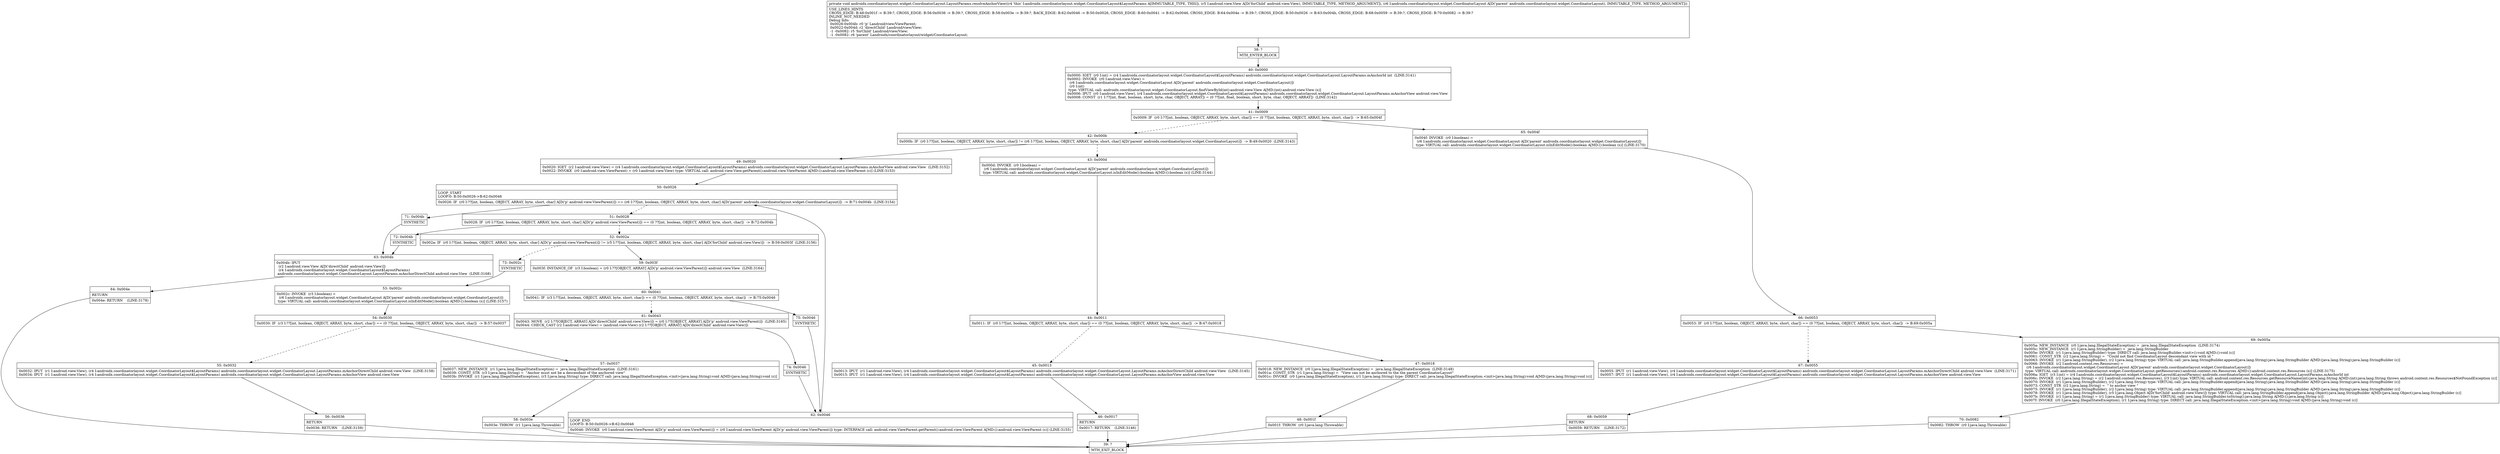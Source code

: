 digraph "CFG forandroidx.coordinatorlayout.widget.CoordinatorLayout.LayoutParams.resolveAnchorView(Landroid\/view\/View;Landroidx\/coordinatorlayout\/widget\/CoordinatorLayout;)V" {
Node_38 [shape=record,label="{38\:\ ?|MTH_ENTER_BLOCK\l}"];
Node_40 [shape=record,label="{40\:\ 0x0000|0x0000: IGET  (r0 I:int) = (r4 I:androidx.coordinatorlayout.widget.CoordinatorLayout$LayoutParams) androidx.coordinatorlayout.widget.CoordinatorLayout.LayoutParams.mAnchorId int  (LINE:3141)\l0x0002: INVOKE  (r0 I:android.view.View) = \l  (r6 I:androidx.coordinatorlayout.widget.CoordinatorLayout A[D('parent' androidx.coordinatorlayout.widget.CoordinatorLayout)])\l  (r0 I:int)\l type: VIRTUAL call: androidx.coordinatorlayout.widget.CoordinatorLayout.findViewById(int):android.view.View A[MD:(int):android.view.View (s)]\l0x0006: IPUT  (r0 I:android.view.View), (r4 I:androidx.coordinatorlayout.widget.CoordinatorLayout$LayoutParams) androidx.coordinatorlayout.widget.CoordinatorLayout.LayoutParams.mAnchorView android.view.View \l0x0008: CONST  (r1 I:??[int, float, boolean, short, byte, char, OBJECT, ARRAY]) = (0 ??[int, float, boolean, short, byte, char, OBJECT, ARRAY])  (LINE:3142)\l}"];
Node_41 [shape=record,label="{41\:\ 0x0009|0x0009: IF  (r0 I:??[int, boolean, OBJECT, ARRAY, byte, short, char]) == (0 ??[int, boolean, OBJECT, ARRAY, byte, short, char])  \-\> B:65:0x004f \l}"];
Node_42 [shape=record,label="{42\:\ 0x000b|0x000b: IF  (r0 I:??[int, boolean, OBJECT, ARRAY, byte, short, char]) != (r6 I:??[int, boolean, OBJECT, ARRAY, byte, short, char] A[D('parent' androidx.coordinatorlayout.widget.CoordinatorLayout)])  \-\> B:49:0x0020  (LINE:3143)\l}"];
Node_43 [shape=record,label="{43\:\ 0x000d|0x000d: INVOKE  (r0 I:boolean) = \l  (r6 I:androidx.coordinatorlayout.widget.CoordinatorLayout A[D('parent' androidx.coordinatorlayout.widget.CoordinatorLayout)])\l type: VIRTUAL call: androidx.coordinatorlayout.widget.CoordinatorLayout.isInEditMode():boolean A[MD:():boolean (s)] (LINE:3144)\l}"];
Node_44 [shape=record,label="{44\:\ 0x0011|0x0011: IF  (r0 I:??[int, boolean, OBJECT, ARRAY, byte, short, char]) == (0 ??[int, boolean, OBJECT, ARRAY, byte, short, char])  \-\> B:47:0x0018 \l}"];
Node_45 [shape=record,label="{45\:\ 0x0013|0x0013: IPUT  (r1 I:android.view.View), (r4 I:androidx.coordinatorlayout.widget.CoordinatorLayout$LayoutParams) androidx.coordinatorlayout.widget.CoordinatorLayout.LayoutParams.mAnchorDirectChild android.view.View  (LINE:3145)\l0x0015: IPUT  (r1 I:android.view.View), (r4 I:androidx.coordinatorlayout.widget.CoordinatorLayout$LayoutParams) androidx.coordinatorlayout.widget.CoordinatorLayout.LayoutParams.mAnchorView android.view.View \l}"];
Node_46 [shape=record,label="{46\:\ 0x0017|RETURN\l|0x0017: RETURN    (LINE:3146)\l}"];
Node_39 [shape=record,label="{39\:\ ?|MTH_EXIT_BLOCK\l}"];
Node_47 [shape=record,label="{47\:\ 0x0018|0x0018: NEW_INSTANCE  (r0 I:java.lang.IllegalStateException) =  java.lang.IllegalStateException  (LINE:3148)\l0x001a: CONST_STR  (r1 I:java.lang.String) =  \"View can not be anchored to the the parent CoordinatorLayout\" \l0x001c: INVOKE  (r0 I:java.lang.IllegalStateException), (r1 I:java.lang.String) type: DIRECT call: java.lang.IllegalStateException.\<init\>(java.lang.String):void A[MD:(java.lang.String):void (c)]\l}"];
Node_48 [shape=record,label="{48\:\ 0x001f|0x001f: THROW  (r0 I:java.lang.Throwable) \l}"];
Node_49 [shape=record,label="{49\:\ 0x0020|0x0020: IGET  (r2 I:android.view.View) = (r4 I:androidx.coordinatorlayout.widget.CoordinatorLayout$LayoutParams) androidx.coordinatorlayout.widget.CoordinatorLayout.LayoutParams.mAnchorView android.view.View  (LINE:3152)\l0x0022: INVOKE  (r0 I:android.view.ViewParent) = (r0 I:android.view.View) type: VIRTUAL call: android.view.View.getParent():android.view.ViewParent A[MD:():android.view.ViewParent (c)] (LINE:3153)\l}"];
Node_50 [shape=record,label="{50\:\ 0x0026|LOOP_START\lLOOP:0: B:50:0x0026\-\>B:62:0x0046\l|0x0026: IF  (r0 I:??[int, boolean, OBJECT, ARRAY, byte, short, char] A[D('p' android.view.ViewParent)]) == (r6 I:??[int, boolean, OBJECT, ARRAY, byte, short, char] A[D('parent' androidx.coordinatorlayout.widget.CoordinatorLayout)])  \-\> B:71:0x004b  (LINE:3154)\l}"];
Node_51 [shape=record,label="{51\:\ 0x0028|0x0028: IF  (r0 I:??[int, boolean, OBJECT, ARRAY, byte, short, char] A[D('p' android.view.ViewParent)]) == (0 ??[int, boolean, OBJECT, ARRAY, byte, short, char])  \-\> B:72:0x004b \l}"];
Node_52 [shape=record,label="{52\:\ 0x002a|0x002a: IF  (r0 I:??[int, boolean, OBJECT, ARRAY, byte, short, char] A[D('p' android.view.ViewParent)]) != (r5 I:??[int, boolean, OBJECT, ARRAY, byte, short, char] A[D('forChild' android.view.View)])  \-\> B:59:0x003f  (LINE:3156)\l}"];
Node_59 [shape=record,label="{59\:\ 0x003f|0x003f: INSTANCE_OF  (r3 I:boolean) = (r0 I:??[OBJECT, ARRAY] A[D('p' android.view.ViewParent)]) android.view.View  (LINE:3164)\l}"];
Node_60 [shape=record,label="{60\:\ 0x0041|0x0041: IF  (r3 I:??[int, boolean, OBJECT, ARRAY, byte, short, char]) == (0 ??[int, boolean, OBJECT, ARRAY, byte, short, char])  \-\> B:75:0x0046 \l}"];
Node_61 [shape=record,label="{61\:\ 0x0043|0x0043: MOVE  (r2 I:??[OBJECT, ARRAY] A[D('directChild' android.view.View)]) = (r0 I:??[OBJECT, ARRAY] A[D('p' android.view.ViewParent)])  (LINE:3165)\l0x0044: CHECK_CAST (r2 I:android.view.View) = (android.view.View) (r2 I:??[OBJECT, ARRAY] A[D('directChild' android.view.View)]) \l}"];
Node_74 [shape=record,label="{74\:\ 0x0046|SYNTHETIC\l}"];
Node_62 [shape=record,label="{62\:\ 0x0046|LOOP_END\lLOOP:0: B:50:0x0026\-\>B:62:0x0046\l|0x0046: INVOKE  (r0 I:android.view.ViewParent A[D('p' android.view.ViewParent)]) = (r0 I:android.view.ViewParent A[D('p' android.view.ViewParent)]) type: INTERFACE call: android.view.ViewParent.getParent():android.view.ViewParent A[MD:():android.view.ViewParent (c)] (LINE:3155)\l}"];
Node_75 [shape=record,label="{75\:\ 0x0046|SYNTHETIC\l}"];
Node_73 [shape=record,label="{73\:\ 0x002c|SYNTHETIC\l}"];
Node_53 [shape=record,label="{53\:\ 0x002c|0x002c: INVOKE  (r3 I:boolean) = \l  (r6 I:androidx.coordinatorlayout.widget.CoordinatorLayout A[D('parent' androidx.coordinatorlayout.widget.CoordinatorLayout)])\l type: VIRTUAL call: androidx.coordinatorlayout.widget.CoordinatorLayout.isInEditMode():boolean A[MD:():boolean (s)] (LINE:3157)\l}"];
Node_54 [shape=record,label="{54\:\ 0x0030|0x0030: IF  (r3 I:??[int, boolean, OBJECT, ARRAY, byte, short, char]) == (0 ??[int, boolean, OBJECT, ARRAY, byte, short, char])  \-\> B:57:0x0037 \l}"];
Node_55 [shape=record,label="{55\:\ 0x0032|0x0032: IPUT  (r1 I:android.view.View), (r4 I:androidx.coordinatorlayout.widget.CoordinatorLayout$LayoutParams) androidx.coordinatorlayout.widget.CoordinatorLayout.LayoutParams.mAnchorDirectChild android.view.View  (LINE:3158)\l0x0034: IPUT  (r1 I:android.view.View), (r4 I:androidx.coordinatorlayout.widget.CoordinatorLayout$LayoutParams) androidx.coordinatorlayout.widget.CoordinatorLayout.LayoutParams.mAnchorView android.view.View \l}"];
Node_56 [shape=record,label="{56\:\ 0x0036|RETURN\l|0x0036: RETURN    (LINE:3159)\l}"];
Node_57 [shape=record,label="{57\:\ 0x0037|0x0037: NEW_INSTANCE  (r1 I:java.lang.IllegalStateException) =  java.lang.IllegalStateException  (LINE:3161)\l0x0039: CONST_STR  (r3 I:java.lang.String) =  \"Anchor must not be a descendant of the anchored view\" \l0x003b: INVOKE  (r1 I:java.lang.IllegalStateException), (r3 I:java.lang.String) type: DIRECT call: java.lang.IllegalStateException.\<init\>(java.lang.String):void A[MD:(java.lang.String):void (c)]\l}"];
Node_58 [shape=record,label="{58\:\ 0x003e|0x003e: THROW  (r1 I:java.lang.Throwable) \l}"];
Node_72 [shape=record,label="{72\:\ 0x004b|SYNTHETIC\l}"];
Node_63 [shape=record,label="{63\:\ 0x004b|0x004b: IPUT  \l  (r2 I:android.view.View A[D('directChild' android.view.View)])\l  (r4 I:androidx.coordinatorlayout.widget.CoordinatorLayout$LayoutParams)\l androidx.coordinatorlayout.widget.CoordinatorLayout.LayoutParams.mAnchorDirectChild android.view.View  (LINE:3168)\l}"];
Node_64 [shape=record,label="{64\:\ 0x004e|RETURN\l|0x004e: RETURN    (LINE:3178)\l}"];
Node_71 [shape=record,label="{71\:\ 0x004b|SYNTHETIC\l}"];
Node_65 [shape=record,label="{65\:\ 0x004f|0x004f: INVOKE  (r0 I:boolean) = \l  (r6 I:androidx.coordinatorlayout.widget.CoordinatorLayout A[D('parent' androidx.coordinatorlayout.widget.CoordinatorLayout)])\l type: VIRTUAL call: androidx.coordinatorlayout.widget.CoordinatorLayout.isInEditMode():boolean A[MD:():boolean (s)] (LINE:3170)\l}"];
Node_66 [shape=record,label="{66\:\ 0x0053|0x0053: IF  (r0 I:??[int, boolean, OBJECT, ARRAY, byte, short, char]) == (0 ??[int, boolean, OBJECT, ARRAY, byte, short, char])  \-\> B:69:0x005a \l}"];
Node_67 [shape=record,label="{67\:\ 0x0055|0x0055: IPUT  (r1 I:android.view.View), (r4 I:androidx.coordinatorlayout.widget.CoordinatorLayout$LayoutParams) androidx.coordinatorlayout.widget.CoordinatorLayout.LayoutParams.mAnchorDirectChild android.view.View  (LINE:3171)\l0x0057: IPUT  (r1 I:android.view.View), (r4 I:androidx.coordinatorlayout.widget.CoordinatorLayout$LayoutParams) androidx.coordinatorlayout.widget.CoordinatorLayout.LayoutParams.mAnchorView android.view.View \l}"];
Node_68 [shape=record,label="{68\:\ 0x0059|RETURN\l|0x0059: RETURN    (LINE:3172)\l}"];
Node_69 [shape=record,label="{69\:\ 0x005a|0x005a: NEW_INSTANCE  (r0 I:java.lang.IllegalStateException) =  java.lang.IllegalStateException  (LINE:3174)\l0x005c: NEW_INSTANCE  (r1 I:java.lang.StringBuilder) =  java.lang.StringBuilder \l0x005e: INVOKE  (r1 I:java.lang.StringBuilder) type: DIRECT call: java.lang.StringBuilder.\<init\>():void A[MD:():void (c)]\l0x0061: CONST_STR  (r2 I:java.lang.String) =  \"Could not find CoordinatorLayout descendant view with id \" \l0x0063: INVOKE  (r1 I:java.lang.StringBuilder), (r2 I:java.lang.String) type: VIRTUAL call: java.lang.StringBuilder.append(java.lang.String):java.lang.StringBuilder A[MD:(java.lang.String):java.lang.StringBuilder (c)]\l0x0066: INVOKE  (r2 I:android.content.res.Resources) = \l  (r6 I:androidx.coordinatorlayout.widget.CoordinatorLayout A[D('parent' androidx.coordinatorlayout.widget.CoordinatorLayout)])\l type: VIRTUAL call: androidx.coordinatorlayout.widget.CoordinatorLayout.getResources():android.content.res.Resources A[MD:():android.content.res.Resources (s)] (LINE:3175)\l0x006a: IGET  (r3 I:int) = (r4 I:androidx.coordinatorlayout.widget.CoordinatorLayout$LayoutParams) androidx.coordinatorlayout.widget.CoordinatorLayout.LayoutParams.mAnchorId int \l0x006c: INVOKE  (r2 I:java.lang.String) = (r2 I:android.content.res.Resources), (r3 I:int) type: VIRTUAL call: android.content.res.Resources.getResourceName(int):java.lang.String A[MD:(int):java.lang.String throws android.content.res.Resources$NotFoundException (c)]\l0x0070: INVOKE  (r1 I:java.lang.StringBuilder), (r2 I:java.lang.String) type: VIRTUAL call: java.lang.StringBuilder.append(java.lang.String):java.lang.StringBuilder A[MD:(java.lang.String):java.lang.StringBuilder (c)]\l0x0073: CONST_STR  (r2 I:java.lang.String) =  \" to anchor view \" \l0x0075: INVOKE  (r1 I:java.lang.StringBuilder), (r2 I:java.lang.String) type: VIRTUAL call: java.lang.StringBuilder.append(java.lang.String):java.lang.StringBuilder A[MD:(java.lang.String):java.lang.StringBuilder (c)]\l0x0078: INVOKE  (r1 I:java.lang.StringBuilder), (r5 I:java.lang.Object A[D('forChild' android.view.View)]) type: VIRTUAL call: java.lang.StringBuilder.append(java.lang.Object):java.lang.StringBuilder A[MD:(java.lang.Object):java.lang.StringBuilder (c)]\l0x007b: INVOKE  (r1 I:java.lang.String) = (r1 I:java.lang.StringBuilder) type: VIRTUAL call: java.lang.StringBuilder.toString():java.lang.String A[MD:():java.lang.String (c)]\l0x007f: INVOKE  (r0 I:java.lang.IllegalStateException), (r1 I:java.lang.String) type: DIRECT call: java.lang.IllegalStateException.\<init\>(java.lang.String):void A[MD:(java.lang.String):void (c)]\l}"];
Node_70 [shape=record,label="{70\:\ 0x0082|0x0082: THROW  (r0 I:java.lang.Throwable) \l}"];
MethodNode[shape=record,label="{private void androidx.coordinatorlayout.widget.CoordinatorLayout.LayoutParams.resolveAnchorView((r4 'this' I:androidx.coordinatorlayout.widget.CoordinatorLayout$LayoutParams A[IMMUTABLE_TYPE, THIS]), (r5 I:android.view.View A[D('forChild' android.view.View), IMMUTABLE_TYPE, METHOD_ARGUMENT]), (r6 I:androidx.coordinatorlayout.widget.CoordinatorLayout A[D('parent' androidx.coordinatorlayout.widget.CoordinatorLayout), IMMUTABLE_TYPE, METHOD_ARGUMENT]))  | USE_LINES_HINTS\lCROSS_EDGE: B:48:0x001f \-\> B:39:?, CROSS_EDGE: B:56:0x0036 \-\> B:39:?, CROSS_EDGE: B:58:0x003e \-\> B:39:?, BACK_EDGE: B:62:0x0046 \-\> B:50:0x0026, CROSS_EDGE: B:60:0x0041 \-\> B:62:0x0046, CROSS_EDGE: B:64:0x004e \-\> B:39:?, CROSS_EDGE: B:50:0x0026 \-\> B:63:0x004b, CROSS_EDGE: B:68:0x0059 \-\> B:39:?, CROSS_EDGE: B:70:0x0082 \-\> B:39:?\lINLINE_NOT_NEEDED\lDebug Info:\l  0x0026\-0x004b: r0 'p' Landroid\/view\/ViewParent;\l  0x0022\-0x004d: r2 'directChild' Landroid\/view\/View;\l  \-1 \-0x0082: r5 'forChild' Landroid\/view\/View;\l  \-1 \-0x0082: r6 'parent' Landroidx\/coordinatorlayout\/widget\/CoordinatorLayout;\l}"];
MethodNode -> Node_38;Node_38 -> Node_40;
Node_40 -> Node_41;
Node_41 -> Node_42[style=dashed];
Node_41 -> Node_65;
Node_42 -> Node_43[style=dashed];
Node_42 -> Node_49;
Node_43 -> Node_44;
Node_44 -> Node_45[style=dashed];
Node_44 -> Node_47;
Node_45 -> Node_46;
Node_46 -> Node_39;
Node_47 -> Node_48;
Node_48 -> Node_39;
Node_49 -> Node_50;
Node_50 -> Node_51[style=dashed];
Node_50 -> Node_71;
Node_51 -> Node_52[style=dashed];
Node_51 -> Node_72;
Node_52 -> Node_59;
Node_52 -> Node_73[style=dashed];
Node_59 -> Node_60;
Node_60 -> Node_61[style=dashed];
Node_60 -> Node_75;
Node_61 -> Node_74;
Node_74 -> Node_62;
Node_62 -> Node_50;
Node_75 -> Node_62;
Node_73 -> Node_53;
Node_53 -> Node_54;
Node_54 -> Node_55[style=dashed];
Node_54 -> Node_57;
Node_55 -> Node_56;
Node_56 -> Node_39;
Node_57 -> Node_58;
Node_58 -> Node_39;
Node_72 -> Node_63;
Node_63 -> Node_64;
Node_64 -> Node_39;
Node_71 -> Node_63;
Node_65 -> Node_66;
Node_66 -> Node_67[style=dashed];
Node_66 -> Node_69;
Node_67 -> Node_68;
Node_68 -> Node_39;
Node_69 -> Node_70;
Node_70 -> Node_39;
}


